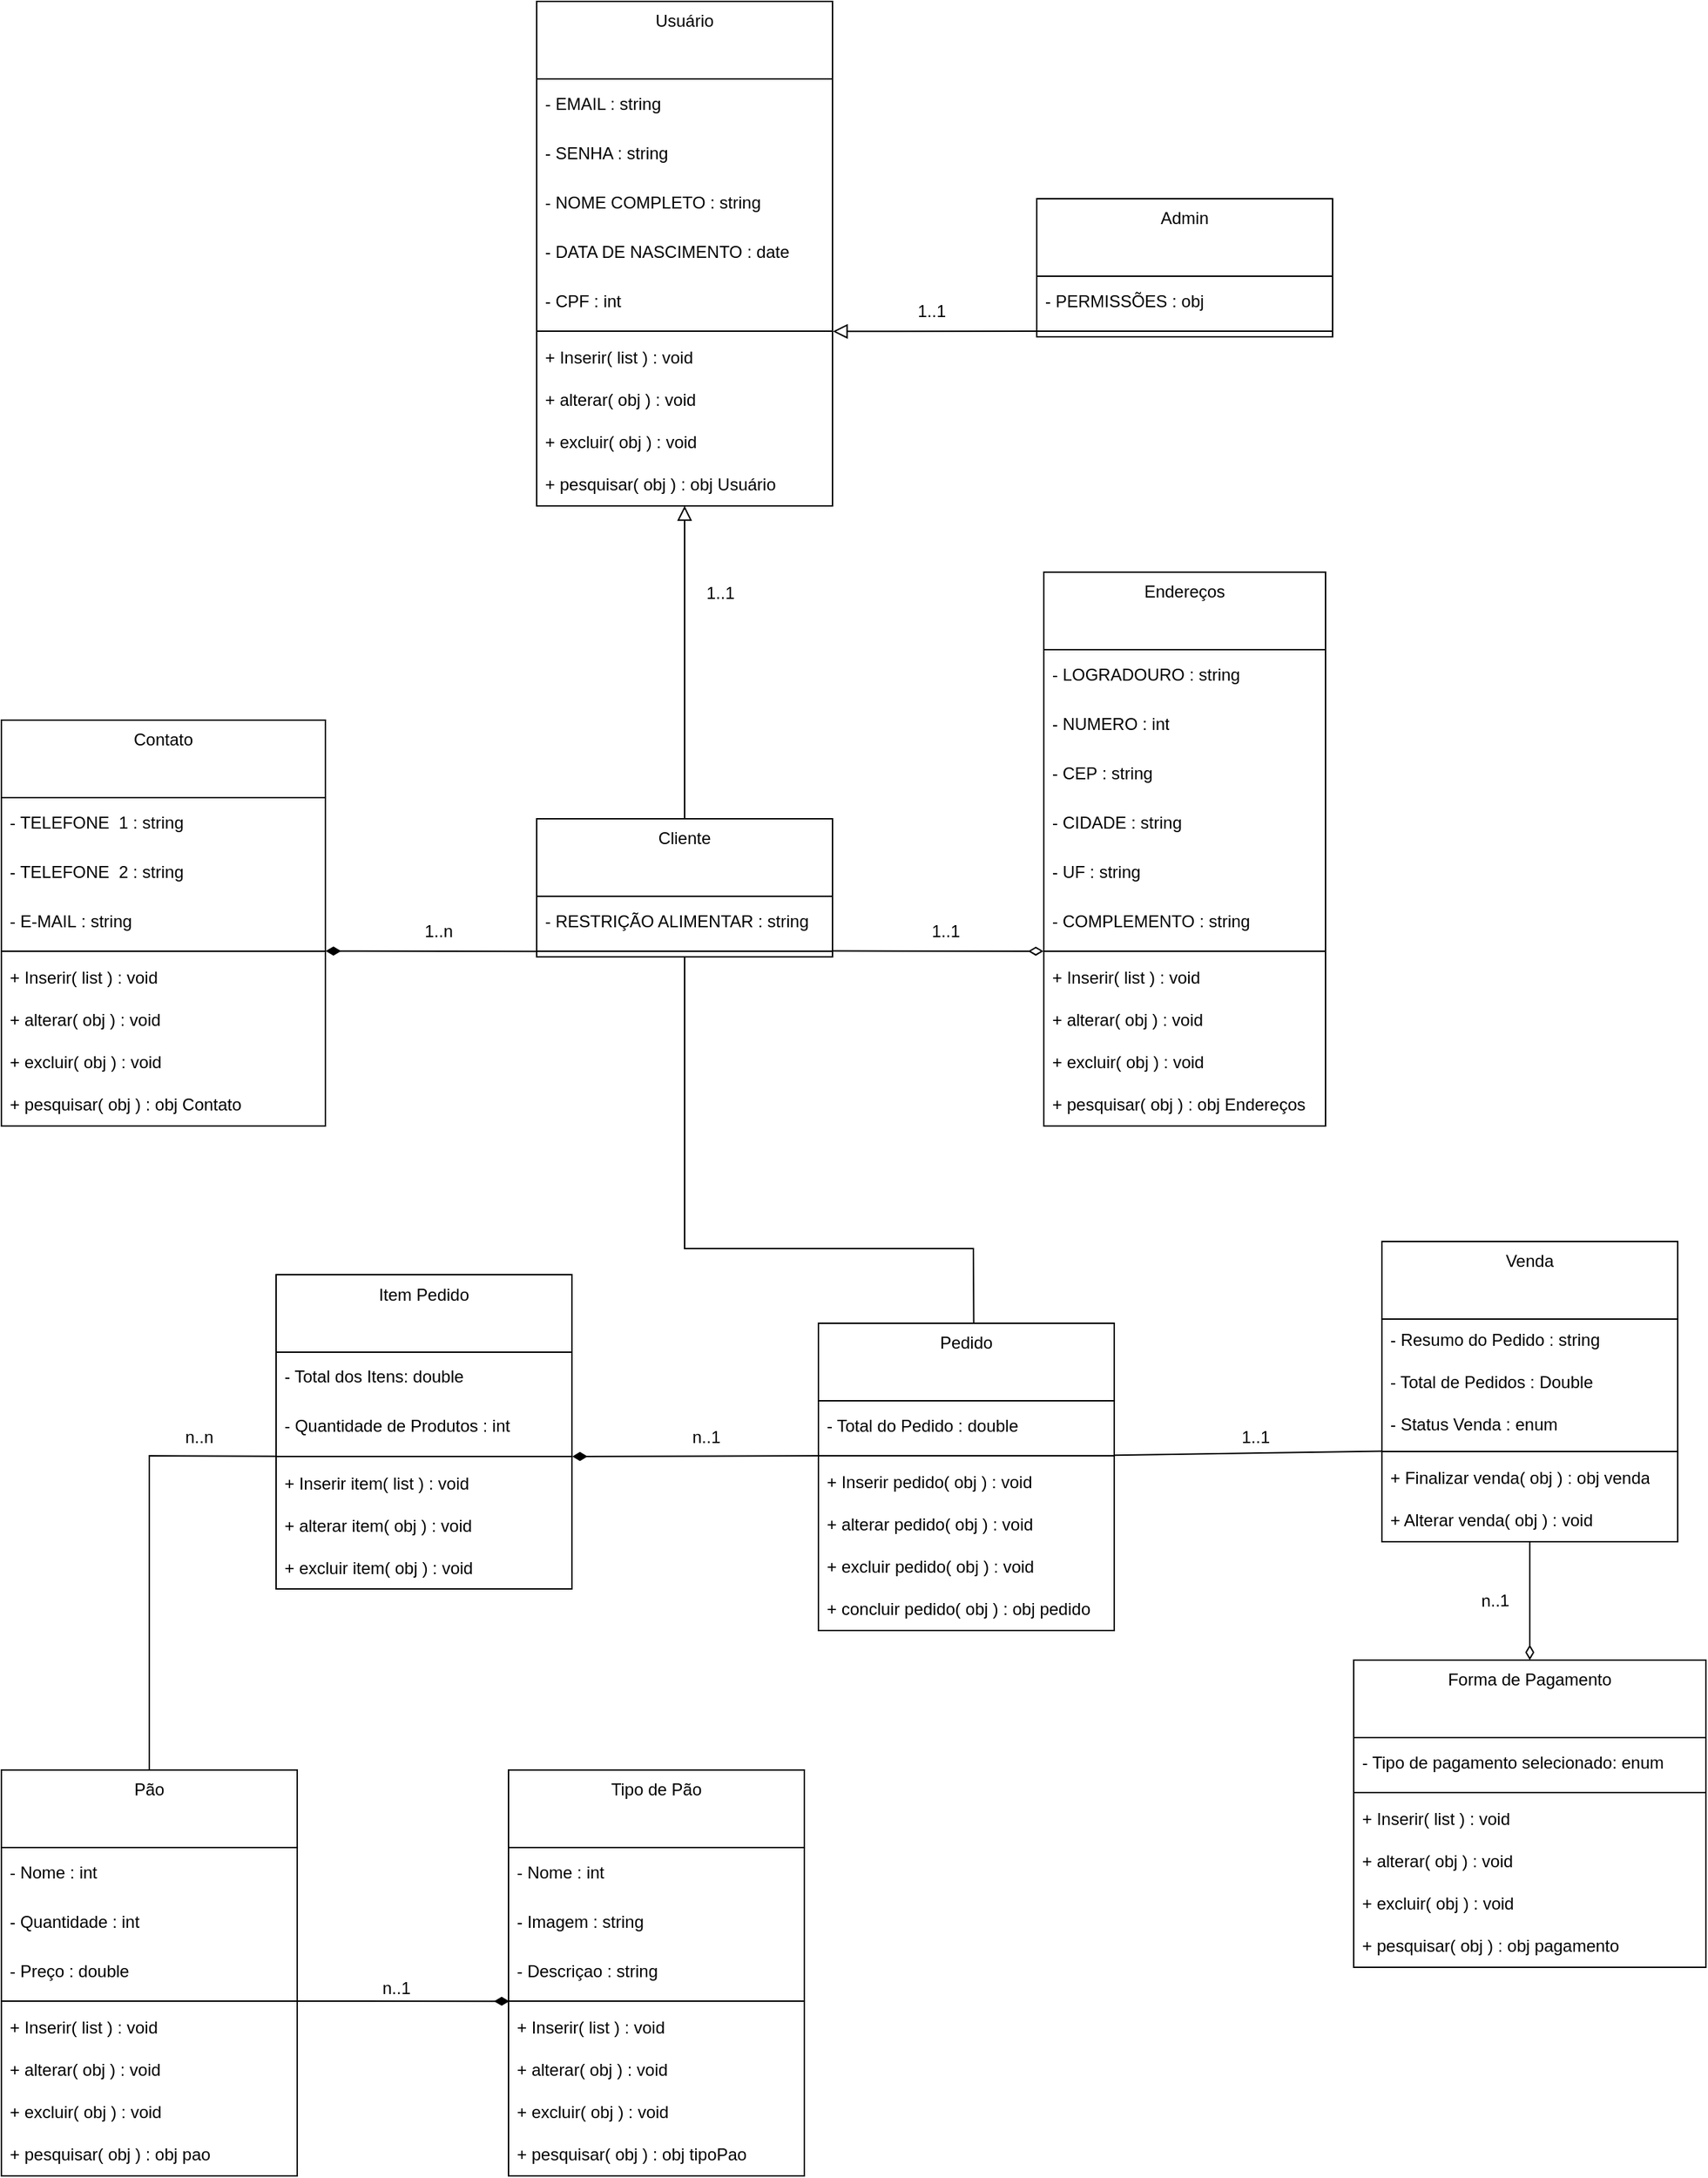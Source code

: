 <mxfile version="22.0.4" type="github">
  <diagram name="Página-1" id="tgWVo5uK4F6GuyLVSYW2">
    <mxGraphModel dx="1679" dy="2283" grid="1" gridSize="10" guides="1" tooltips="1" connect="1" arrows="1" fold="1" page="1" pageScale="1" pageWidth="1920" pageHeight="1200" math="0" shadow="0">
      <root>
        <mxCell id="0" />
        <mxCell id="1" parent="0" />
        <mxCell id="wqTiMcuJJPnzFnuZAznY-1" value="Pão" style="swimlane;fontStyle=0;align=center;verticalAlign=top;childLayout=stackLayout;horizontal=1;startSize=55;horizontalStack=0;resizeParent=1;resizeParentMax=0;resizeLast=0;collapsible=0;marginBottom=0;html=1;whiteSpace=wrap;" parent="1" vertex="1">
          <mxGeometry x="460" y="795" width="210" height="288" as="geometry" />
        </mxCell>
        <mxCell id="ot_1vHmXHA6oFnF6188Q-32" value="- Nome : int" style="text;html=1;strokeColor=none;fillColor=none;align=left;verticalAlign=middle;spacingLeft=4;spacingRight=4;overflow=hidden;rotatable=0;points=[[0,0.5],[1,0.5]];portConstraint=eastwest;whiteSpace=wrap;" parent="wqTiMcuJJPnzFnuZAznY-1" vertex="1">
          <mxGeometry y="55" width="210" height="35" as="geometry" />
        </mxCell>
        <mxCell id="wqTiMcuJJPnzFnuZAznY-24" value="- Quantidade : int" style="text;html=1;strokeColor=none;fillColor=none;align=left;verticalAlign=middle;spacingLeft=4;spacingRight=4;overflow=hidden;rotatable=0;points=[[0,0.5],[1,0.5]];portConstraint=eastwest;whiteSpace=wrap;" parent="wqTiMcuJJPnzFnuZAznY-1" vertex="1">
          <mxGeometry y="90" width="210" height="35" as="geometry" />
        </mxCell>
        <mxCell id="ot_1vHmXHA6oFnF6188Q-12" value="- Preço : double" style="text;html=1;strokeColor=none;fillColor=none;align=left;verticalAlign=middle;spacingLeft=4;spacingRight=4;overflow=hidden;rotatable=0;points=[[0,0.5],[1,0.5]];portConstraint=eastwest;whiteSpace=wrap;" parent="wqTiMcuJJPnzFnuZAznY-1" vertex="1">
          <mxGeometry y="125" width="210" height="35" as="geometry" />
        </mxCell>
        <mxCell id="wqTiMcuJJPnzFnuZAznY-6" value="" style="line;strokeWidth=1;fillColor=none;align=left;verticalAlign=middle;spacingTop=-1;spacingLeft=3;spacingRight=3;rotatable=0;labelPosition=right;points=[];portConstraint=eastwest;" parent="wqTiMcuJJPnzFnuZAznY-1" vertex="1">
          <mxGeometry y="160" width="210" height="8" as="geometry" />
        </mxCell>
        <mxCell id="wqTiMcuJJPnzFnuZAznY-22" value="+ Inserir( list ) : void" style="text;html=1;strokeColor=none;fillColor=none;align=left;verticalAlign=middle;spacingLeft=4;spacingRight=4;overflow=hidden;rotatable=0;points=[[0,0.5],[1,0.5]];portConstraint=eastwest;whiteSpace=wrap;" parent="wqTiMcuJJPnzFnuZAznY-1" vertex="1">
          <mxGeometry y="168" width="210" height="30" as="geometry" />
        </mxCell>
        <mxCell id="wqTiMcuJJPnzFnuZAznY-14" value="+ alterar( obj ) : void" style="text;html=1;strokeColor=none;fillColor=none;align=left;verticalAlign=middle;spacingLeft=4;spacingRight=4;overflow=hidden;rotatable=0;points=[[0,0.5],[1,0.5]];portConstraint=eastwest;whiteSpace=wrap;" parent="wqTiMcuJJPnzFnuZAznY-1" vertex="1">
          <mxGeometry y="198" width="210" height="30" as="geometry" />
        </mxCell>
        <mxCell id="wqTiMcuJJPnzFnuZAznY-15" value="+ excluir( obj ) : void" style="text;html=1;strokeColor=none;fillColor=none;align=left;verticalAlign=middle;spacingLeft=4;spacingRight=4;overflow=hidden;rotatable=0;points=[[0,0.5],[1,0.5]];portConstraint=eastwest;whiteSpace=wrap;" parent="wqTiMcuJJPnzFnuZAznY-1" vertex="1">
          <mxGeometry y="228" width="210" height="30" as="geometry" />
        </mxCell>
        <mxCell id="wqTiMcuJJPnzFnuZAznY-16" value="+ pesquisar( obj ) : obj pao" style="text;html=1;strokeColor=none;fillColor=none;align=left;verticalAlign=middle;spacingLeft=4;spacingRight=4;overflow=hidden;rotatable=0;points=[[0,0.5],[1,0.5]];portConstraint=eastwest;whiteSpace=wrap;" parent="wqTiMcuJJPnzFnuZAznY-1" vertex="1">
          <mxGeometry y="258" width="210" height="30" as="geometry" />
        </mxCell>
        <mxCell id="pHOyPb8VTbjEpK4Q0e7u-1" value="Cliente" style="swimlane;fontStyle=0;align=center;verticalAlign=top;childLayout=stackLayout;horizontal=1;startSize=55;horizontalStack=0;resizeParent=1;resizeParentMax=0;resizeLast=0;collapsible=0;marginBottom=0;html=1;whiteSpace=wrap;" parent="1" vertex="1">
          <mxGeometry x="840" y="120" width="210" height="98" as="geometry" />
        </mxCell>
        <mxCell id="pHOyPb8VTbjEpK4Q0e7u-6" value="- RESTRIÇÃO ALIMENTAR&amp;nbsp;: string" style="text;html=1;strokeColor=none;fillColor=none;align=left;verticalAlign=middle;spacingLeft=4;spacingRight=4;overflow=hidden;rotatable=0;points=[[0,0.5],[1,0.5]];portConstraint=eastwest;whiteSpace=wrap;" parent="pHOyPb8VTbjEpK4Q0e7u-1" vertex="1">
          <mxGeometry y="55" width="210" height="35" as="geometry" />
        </mxCell>
        <mxCell id="pHOyPb8VTbjEpK4Q0e7u-7" value="" style="line;strokeWidth=1;fillColor=none;align=left;verticalAlign=middle;spacingTop=-1;spacingLeft=3;spacingRight=3;rotatable=0;labelPosition=right;points=[];portConstraint=eastwest;" parent="pHOyPb8VTbjEpK4Q0e7u-1" vertex="1">
          <mxGeometry y="90" width="210" height="8" as="geometry" />
        </mxCell>
        <mxCell id="pHOyPb8VTbjEpK4Q0e7u-12" value="Endereços" style="swimlane;fontStyle=0;align=center;verticalAlign=top;childLayout=stackLayout;horizontal=1;startSize=55;horizontalStack=0;resizeParent=1;resizeParentMax=0;resizeLast=0;collapsible=0;marginBottom=0;html=1;whiteSpace=wrap;" parent="1" vertex="1">
          <mxGeometry x="1200" y="-55" width="200" height="393" as="geometry" />
        </mxCell>
        <mxCell id="pHOyPb8VTbjEpK4Q0e7u-13" value="-&amp;nbsp;LOGRADOURO&amp;nbsp;: string" style="text;html=1;strokeColor=none;fillColor=none;align=left;verticalAlign=middle;spacingLeft=4;spacingRight=4;overflow=hidden;rotatable=0;points=[[0,0.5],[1,0.5]];portConstraint=eastwest;whiteSpace=wrap;" parent="pHOyPb8VTbjEpK4Q0e7u-12" vertex="1">
          <mxGeometry y="55" width="200" height="35" as="geometry" />
        </mxCell>
        <mxCell id="pHOyPb8VTbjEpK4Q0e7u-14" value="-&amp;nbsp;NUMERO&amp;nbsp;: int" style="text;html=1;strokeColor=none;fillColor=none;align=left;verticalAlign=middle;spacingLeft=4;spacingRight=4;overflow=hidden;rotatable=0;points=[[0,0.5],[1,0.5]];portConstraint=eastwest;whiteSpace=wrap;" parent="pHOyPb8VTbjEpK4Q0e7u-12" vertex="1">
          <mxGeometry y="90" width="200" height="35" as="geometry" />
        </mxCell>
        <mxCell id="pHOyPb8VTbjEpK4Q0e7u-15" value="-&amp;nbsp;CEP&amp;nbsp;: string" style="text;html=1;strokeColor=none;fillColor=none;align=left;verticalAlign=middle;spacingLeft=4;spacingRight=4;overflow=hidden;rotatable=0;points=[[0,0.5],[1,0.5]];portConstraint=eastwest;whiteSpace=wrap;" parent="pHOyPb8VTbjEpK4Q0e7u-12" vertex="1">
          <mxGeometry y="125" width="200" height="35" as="geometry" />
        </mxCell>
        <mxCell id="pHOyPb8VTbjEpK4Q0e7u-16" value="-&amp;nbsp;CIDADE&amp;nbsp;: string" style="text;html=1;strokeColor=none;fillColor=none;align=left;verticalAlign=middle;spacingLeft=4;spacingRight=4;overflow=hidden;rotatable=0;points=[[0,0.5],[1,0.5]];portConstraint=eastwest;whiteSpace=wrap;" parent="pHOyPb8VTbjEpK4Q0e7u-12" vertex="1">
          <mxGeometry y="160" width="200" height="35" as="geometry" />
        </mxCell>
        <mxCell id="pHOyPb8VTbjEpK4Q0e7u-33" value="- UF : string" style="text;html=1;strokeColor=none;fillColor=none;align=left;verticalAlign=middle;spacingLeft=4;spacingRight=4;overflow=hidden;rotatable=0;points=[[0,0.5],[1,0.5]];portConstraint=eastwest;whiteSpace=wrap;" parent="pHOyPb8VTbjEpK4Q0e7u-12" vertex="1">
          <mxGeometry y="195" width="200" height="35" as="geometry" />
        </mxCell>
        <mxCell id="pHOyPb8VTbjEpK4Q0e7u-34" value="- COMPLEMENTO : string" style="text;html=1;strokeColor=none;fillColor=none;align=left;verticalAlign=middle;spacingLeft=4;spacingRight=4;overflow=hidden;rotatable=0;points=[[0,0.5],[1,0.5]];portConstraint=eastwest;whiteSpace=wrap;" parent="pHOyPb8VTbjEpK4Q0e7u-12" vertex="1">
          <mxGeometry y="230" width="200" height="35" as="geometry" />
        </mxCell>
        <mxCell id="pHOyPb8VTbjEpK4Q0e7u-17" value="" style="line;strokeWidth=1;fillColor=none;align=left;verticalAlign=middle;spacingTop=-1;spacingLeft=3;spacingRight=3;rotatable=0;labelPosition=right;points=[];portConstraint=eastwest;" parent="pHOyPb8VTbjEpK4Q0e7u-12" vertex="1">
          <mxGeometry y="265" width="200" height="8" as="geometry" />
        </mxCell>
        <mxCell id="pHOyPb8VTbjEpK4Q0e7u-18" value="+ Inserir( list ) : void" style="text;html=1;strokeColor=none;fillColor=none;align=left;verticalAlign=middle;spacingLeft=4;spacingRight=4;overflow=hidden;rotatable=0;points=[[0,0.5],[1,0.5]];portConstraint=eastwest;whiteSpace=wrap;" parent="pHOyPb8VTbjEpK4Q0e7u-12" vertex="1">
          <mxGeometry y="273" width="200" height="30" as="geometry" />
        </mxCell>
        <mxCell id="pHOyPb8VTbjEpK4Q0e7u-19" value="+ alterar( obj ) : void" style="text;html=1;strokeColor=none;fillColor=none;align=left;verticalAlign=middle;spacingLeft=4;spacingRight=4;overflow=hidden;rotatable=0;points=[[0,0.5],[1,0.5]];portConstraint=eastwest;whiteSpace=wrap;" parent="pHOyPb8VTbjEpK4Q0e7u-12" vertex="1">
          <mxGeometry y="303" width="200" height="30" as="geometry" />
        </mxCell>
        <mxCell id="pHOyPb8VTbjEpK4Q0e7u-20" value="+ excluir( obj ) : void" style="text;html=1;strokeColor=none;fillColor=none;align=left;verticalAlign=middle;spacingLeft=4;spacingRight=4;overflow=hidden;rotatable=0;points=[[0,0.5],[1,0.5]];portConstraint=eastwest;whiteSpace=wrap;" parent="pHOyPb8VTbjEpK4Q0e7u-12" vertex="1">
          <mxGeometry y="333" width="200" height="30" as="geometry" />
        </mxCell>
        <mxCell id="pHOyPb8VTbjEpK4Q0e7u-21" value="+ pesquisar( obj ) : obj&amp;nbsp;Endereços" style="text;html=1;strokeColor=none;fillColor=none;align=left;verticalAlign=middle;spacingLeft=4;spacingRight=4;overflow=hidden;rotatable=0;points=[[0,0.5],[1,0.5]];portConstraint=eastwest;whiteSpace=wrap;" parent="pHOyPb8VTbjEpK4Q0e7u-12" vertex="1">
          <mxGeometry y="363" width="200" height="30" as="geometry" />
        </mxCell>
        <mxCell id="pHOyPb8VTbjEpK4Q0e7u-22" value="Contato" style="swimlane;fontStyle=0;align=center;verticalAlign=top;childLayout=stackLayout;horizontal=1;startSize=55;horizontalStack=0;resizeParent=1;resizeParentMax=0;resizeLast=0;collapsible=0;marginBottom=0;html=1;whiteSpace=wrap;" parent="1" vertex="1">
          <mxGeometry x="460" y="50" width="230" height="288" as="geometry" />
        </mxCell>
        <mxCell id="pHOyPb8VTbjEpK4Q0e7u-23" value="-&amp;nbsp;TELEFONE&amp;nbsp; 1&amp;nbsp;: string" style="text;html=1;strokeColor=none;fillColor=none;align=left;verticalAlign=middle;spacingLeft=4;spacingRight=4;overflow=hidden;rotatable=0;points=[[0,0.5],[1,0.5]];portConstraint=eastwest;whiteSpace=wrap;" parent="pHOyPb8VTbjEpK4Q0e7u-22" vertex="1">
          <mxGeometry y="55" width="230" height="35" as="geometry" />
        </mxCell>
        <mxCell id="pHOyPb8VTbjEpK4Q0e7u-24" value="-&amp;nbsp;TELEFONE&amp;nbsp; 2&amp;nbsp;: string" style="text;html=1;strokeColor=none;fillColor=none;align=left;verticalAlign=middle;spacingLeft=4;spacingRight=4;overflow=hidden;rotatable=0;points=[[0,0.5],[1,0.5]];portConstraint=eastwest;whiteSpace=wrap;" parent="pHOyPb8VTbjEpK4Q0e7u-22" vertex="1">
          <mxGeometry y="90" width="230" height="35" as="geometry" />
        </mxCell>
        <mxCell id="pHOyPb8VTbjEpK4Q0e7u-25" value="-&amp;nbsp;E-MAIL&amp;nbsp;: string" style="text;html=1;strokeColor=none;fillColor=none;align=left;verticalAlign=middle;spacingLeft=4;spacingRight=4;overflow=hidden;rotatable=0;points=[[0,0.5],[1,0.5]];portConstraint=eastwest;whiteSpace=wrap;" parent="pHOyPb8VTbjEpK4Q0e7u-22" vertex="1">
          <mxGeometry y="125" width="230" height="35" as="geometry" />
        </mxCell>
        <mxCell id="pHOyPb8VTbjEpK4Q0e7u-27" value="" style="line;strokeWidth=1;fillColor=none;align=left;verticalAlign=middle;spacingTop=-1;spacingLeft=3;spacingRight=3;rotatable=0;labelPosition=right;points=[];portConstraint=eastwest;" parent="pHOyPb8VTbjEpK4Q0e7u-22" vertex="1">
          <mxGeometry y="160" width="230" height="8" as="geometry" />
        </mxCell>
        <mxCell id="pHOyPb8VTbjEpK4Q0e7u-28" value="+ Inserir( list ) : void" style="text;html=1;strokeColor=none;fillColor=none;align=left;verticalAlign=middle;spacingLeft=4;spacingRight=4;overflow=hidden;rotatable=0;points=[[0,0.5],[1,0.5]];portConstraint=eastwest;whiteSpace=wrap;" parent="pHOyPb8VTbjEpK4Q0e7u-22" vertex="1">
          <mxGeometry y="168" width="230" height="30" as="geometry" />
        </mxCell>
        <mxCell id="pHOyPb8VTbjEpK4Q0e7u-29" value="+ alterar( obj ) : void" style="text;html=1;strokeColor=none;fillColor=none;align=left;verticalAlign=middle;spacingLeft=4;spacingRight=4;overflow=hidden;rotatable=0;points=[[0,0.5],[1,0.5]];portConstraint=eastwest;whiteSpace=wrap;" parent="pHOyPb8VTbjEpK4Q0e7u-22" vertex="1">
          <mxGeometry y="198" width="230" height="30" as="geometry" />
        </mxCell>
        <mxCell id="pHOyPb8VTbjEpK4Q0e7u-30" value="+ excluir( obj ) : void" style="text;html=1;strokeColor=none;fillColor=none;align=left;verticalAlign=middle;spacingLeft=4;spacingRight=4;overflow=hidden;rotatable=0;points=[[0,0.5],[1,0.5]];portConstraint=eastwest;whiteSpace=wrap;" parent="pHOyPb8VTbjEpK4Q0e7u-22" vertex="1">
          <mxGeometry y="228" width="230" height="30" as="geometry" />
        </mxCell>
        <mxCell id="pHOyPb8VTbjEpK4Q0e7u-31" value="+ pesquisar( obj ) : obj Contato" style="text;html=1;strokeColor=none;fillColor=none;align=left;verticalAlign=middle;spacingLeft=4;spacingRight=4;overflow=hidden;rotatable=0;points=[[0,0.5],[1,0.5]];portConstraint=eastwest;whiteSpace=wrap;" parent="pHOyPb8VTbjEpK4Q0e7u-22" vertex="1">
          <mxGeometry y="258" width="230" height="30" as="geometry" />
        </mxCell>
        <mxCell id="t2j85gYV1BmzlE46DpTW-1" value="Tipo de Pão" style="swimlane;fontStyle=0;align=center;verticalAlign=top;childLayout=stackLayout;horizontal=1;startSize=55;horizontalStack=0;resizeParent=1;resizeParentMax=0;resizeLast=0;collapsible=0;marginBottom=0;html=1;whiteSpace=wrap;" parent="1" vertex="1">
          <mxGeometry x="820" y="795" width="210" height="288" as="geometry" />
        </mxCell>
        <mxCell id="t2j85gYV1BmzlE46DpTW-2" value="- Nome : int" style="text;html=1;strokeColor=none;fillColor=none;align=left;verticalAlign=middle;spacingLeft=4;spacingRight=4;overflow=hidden;rotatable=0;points=[[0,0.5],[1,0.5]];portConstraint=eastwest;whiteSpace=wrap;" parent="t2j85gYV1BmzlE46DpTW-1" vertex="1">
          <mxGeometry y="55" width="210" height="35" as="geometry" />
        </mxCell>
        <mxCell id="t2j85gYV1BmzlE46DpTW-6" value="- Imagem : string" style="text;html=1;strokeColor=none;fillColor=none;align=left;verticalAlign=middle;spacingLeft=4;spacingRight=4;overflow=hidden;rotatable=0;points=[[0,0.5],[1,0.5]];portConstraint=eastwest;whiteSpace=wrap;" parent="t2j85gYV1BmzlE46DpTW-1" vertex="1">
          <mxGeometry y="90" width="210" height="35" as="geometry" />
        </mxCell>
        <mxCell id="t2j85gYV1BmzlE46DpTW-7" value="- Descriçao : string" style="text;html=1;strokeColor=none;fillColor=none;align=left;verticalAlign=middle;spacingLeft=4;spacingRight=4;overflow=hidden;rotatable=0;points=[[0,0.5],[1,0.5]];portConstraint=eastwest;whiteSpace=wrap;" parent="t2j85gYV1BmzlE46DpTW-1" vertex="1">
          <mxGeometry y="125" width="210" height="35" as="geometry" />
        </mxCell>
        <mxCell id="t2j85gYV1BmzlE46DpTW-8" value="" style="line;strokeWidth=1;fillColor=none;align=left;verticalAlign=middle;spacingTop=-1;spacingLeft=3;spacingRight=3;rotatable=0;labelPosition=right;points=[];portConstraint=eastwest;" parent="t2j85gYV1BmzlE46DpTW-1" vertex="1">
          <mxGeometry y="160" width="210" height="8" as="geometry" />
        </mxCell>
        <mxCell id="t2j85gYV1BmzlE46DpTW-9" value="+ Inserir( list ) : void" style="text;html=1;strokeColor=none;fillColor=none;align=left;verticalAlign=middle;spacingLeft=4;spacingRight=4;overflow=hidden;rotatable=0;points=[[0,0.5],[1,0.5]];portConstraint=eastwest;whiteSpace=wrap;" parent="t2j85gYV1BmzlE46DpTW-1" vertex="1">
          <mxGeometry y="168" width="210" height="30" as="geometry" />
        </mxCell>
        <mxCell id="t2j85gYV1BmzlE46DpTW-10" value="+ alterar( obj ) : void" style="text;html=1;strokeColor=none;fillColor=none;align=left;verticalAlign=middle;spacingLeft=4;spacingRight=4;overflow=hidden;rotatable=0;points=[[0,0.5],[1,0.5]];portConstraint=eastwest;whiteSpace=wrap;" parent="t2j85gYV1BmzlE46DpTW-1" vertex="1">
          <mxGeometry y="198" width="210" height="30" as="geometry" />
        </mxCell>
        <mxCell id="t2j85gYV1BmzlE46DpTW-11" value="+ excluir( obj ) : void" style="text;html=1;strokeColor=none;fillColor=none;align=left;verticalAlign=middle;spacingLeft=4;spacingRight=4;overflow=hidden;rotatable=0;points=[[0,0.5],[1,0.5]];portConstraint=eastwest;whiteSpace=wrap;" parent="t2j85gYV1BmzlE46DpTW-1" vertex="1">
          <mxGeometry y="228" width="210" height="30" as="geometry" />
        </mxCell>
        <mxCell id="t2j85gYV1BmzlE46DpTW-12" value="+ pesquisar( obj ) : obj tipoPao" style="text;html=1;strokeColor=none;fillColor=none;align=left;verticalAlign=middle;spacingLeft=4;spacingRight=4;overflow=hidden;rotatable=0;points=[[0,0.5],[1,0.5]];portConstraint=eastwest;whiteSpace=wrap;" parent="t2j85gYV1BmzlE46DpTW-1" vertex="1">
          <mxGeometry y="258" width="210" height="30" as="geometry" />
        </mxCell>
        <mxCell id="DQsS1FKul_f-ivVVrC3i-1" value="Item Pedido" style="swimlane;fontStyle=0;align=center;verticalAlign=top;childLayout=stackLayout;horizontal=1;startSize=55;horizontalStack=0;resizeParent=1;resizeParentMax=0;resizeLast=0;collapsible=0;marginBottom=0;html=1;whiteSpace=wrap;" parent="1" vertex="1">
          <mxGeometry x="655" y="443.5" width="210" height="223" as="geometry" />
        </mxCell>
        <mxCell id="DQsS1FKul_f-ivVVrC3i-2" value="- Total dos Itens: double" style="text;html=1;strokeColor=none;fillColor=none;align=left;verticalAlign=middle;spacingLeft=4;spacingRight=4;overflow=hidden;rotatable=0;points=[[0,0.5],[1,0.5]];portConstraint=eastwest;whiteSpace=wrap;" parent="DQsS1FKul_f-ivVVrC3i-1" vertex="1">
          <mxGeometry y="55" width="210" height="35" as="geometry" />
        </mxCell>
        <mxCell id="DQsS1FKul_f-ivVVrC3i-3" value="- Quantidade de Produtos : int" style="text;html=1;strokeColor=none;fillColor=none;align=left;verticalAlign=middle;spacingLeft=4;spacingRight=4;overflow=hidden;rotatable=0;points=[[0,0.5],[1,0.5]];portConstraint=eastwest;whiteSpace=wrap;" parent="DQsS1FKul_f-ivVVrC3i-1" vertex="1">
          <mxGeometry y="90" width="210" height="35" as="geometry" />
        </mxCell>
        <mxCell id="DQsS1FKul_f-ivVVrC3i-5" value="" style="line;strokeWidth=1;fillColor=none;align=left;verticalAlign=middle;spacingTop=-1;spacingLeft=3;spacingRight=3;rotatable=0;labelPosition=right;points=[];portConstraint=eastwest;" parent="DQsS1FKul_f-ivVVrC3i-1" vertex="1">
          <mxGeometry y="125" width="210" height="8" as="geometry" />
        </mxCell>
        <mxCell id="DQsS1FKul_f-ivVVrC3i-6" value="+ Inserir item( list ) : void" style="text;html=1;strokeColor=none;fillColor=none;align=left;verticalAlign=middle;spacingLeft=4;spacingRight=4;overflow=hidden;rotatable=0;points=[[0,0.5],[1,0.5]];portConstraint=eastwest;whiteSpace=wrap;" parent="DQsS1FKul_f-ivVVrC3i-1" vertex="1">
          <mxGeometry y="133" width="210" height="30" as="geometry" />
        </mxCell>
        <mxCell id="DQsS1FKul_f-ivVVrC3i-7" value="+ alterar item( obj ) : void" style="text;html=1;strokeColor=none;fillColor=none;align=left;verticalAlign=middle;spacingLeft=4;spacingRight=4;overflow=hidden;rotatable=0;points=[[0,0.5],[1,0.5]];portConstraint=eastwest;whiteSpace=wrap;" parent="DQsS1FKul_f-ivVVrC3i-1" vertex="1">
          <mxGeometry y="163" width="210" height="30" as="geometry" />
        </mxCell>
        <mxCell id="DQsS1FKul_f-ivVVrC3i-8" value="+ excluir item( obj ) : void" style="text;html=1;strokeColor=none;fillColor=none;align=left;verticalAlign=middle;spacingLeft=4;spacingRight=4;overflow=hidden;rotatable=0;points=[[0,0.5],[1,0.5]];portConstraint=eastwest;whiteSpace=wrap;" parent="DQsS1FKul_f-ivVVrC3i-1" vertex="1">
          <mxGeometry y="193" width="210" height="30" as="geometry" />
        </mxCell>
        <mxCell id="DQsS1FKul_f-ivVVrC3i-14" value="Pedido" style="swimlane;fontStyle=0;align=center;verticalAlign=top;childLayout=stackLayout;horizontal=1;startSize=55;horizontalStack=0;resizeParent=1;resizeParentMax=0;resizeLast=0;collapsible=0;marginBottom=0;html=1;whiteSpace=wrap;" parent="1" vertex="1">
          <mxGeometry x="1040" y="478" width="210" height="218" as="geometry" />
        </mxCell>
        <mxCell id="DQsS1FKul_f-ivVVrC3i-15" value="- Total do Pedido : double" style="text;html=1;strokeColor=none;fillColor=none;align=left;verticalAlign=middle;spacingLeft=4;spacingRight=4;overflow=hidden;rotatable=0;points=[[0,0.5],[1,0.5]];portConstraint=eastwest;whiteSpace=wrap;" parent="DQsS1FKul_f-ivVVrC3i-14" vertex="1">
          <mxGeometry y="55" width="210" height="35" as="geometry" />
        </mxCell>
        <mxCell id="DQsS1FKul_f-ivVVrC3i-17" value="" style="line;strokeWidth=1;fillColor=none;align=left;verticalAlign=middle;spacingTop=-1;spacingLeft=3;spacingRight=3;rotatable=0;labelPosition=right;points=[];portConstraint=eastwest;" parent="DQsS1FKul_f-ivVVrC3i-14" vertex="1">
          <mxGeometry y="90" width="210" height="8" as="geometry" />
        </mxCell>
        <mxCell id="DQsS1FKul_f-ivVVrC3i-18" value="+ Inserir pedido( obj ) : void" style="text;html=1;strokeColor=none;fillColor=none;align=left;verticalAlign=middle;spacingLeft=4;spacingRight=4;overflow=hidden;rotatable=0;points=[[0,0.5],[1,0.5]];portConstraint=eastwest;whiteSpace=wrap;" parent="DQsS1FKul_f-ivVVrC3i-14" vertex="1">
          <mxGeometry y="98" width="210" height="30" as="geometry" />
        </mxCell>
        <mxCell id="DQsS1FKul_f-ivVVrC3i-19" value="+ alterar pedido( obj ) : void" style="text;html=1;strokeColor=none;fillColor=none;align=left;verticalAlign=middle;spacingLeft=4;spacingRight=4;overflow=hidden;rotatable=0;points=[[0,0.5],[1,0.5]];portConstraint=eastwest;whiteSpace=wrap;" parent="DQsS1FKul_f-ivVVrC3i-14" vertex="1">
          <mxGeometry y="128" width="210" height="30" as="geometry" />
        </mxCell>
        <mxCell id="DQsS1FKul_f-ivVVrC3i-20" value="+ excluir pedido( obj ) : void" style="text;html=1;strokeColor=none;fillColor=none;align=left;verticalAlign=middle;spacingLeft=4;spacingRight=4;overflow=hidden;rotatable=0;points=[[0,0.5],[1,0.5]];portConstraint=eastwest;whiteSpace=wrap;" parent="DQsS1FKul_f-ivVVrC3i-14" vertex="1">
          <mxGeometry y="158" width="210" height="30" as="geometry" />
        </mxCell>
        <mxCell id="DQsS1FKul_f-ivVVrC3i-21" value="+ concluir pedido( obj ) : obj pedido" style="text;html=1;strokeColor=none;fillColor=none;align=left;verticalAlign=middle;spacingLeft=4;spacingRight=4;overflow=hidden;rotatable=0;points=[[0,0.5],[1,0.5]];portConstraint=eastwest;whiteSpace=wrap;" parent="DQsS1FKul_f-ivVVrC3i-14" vertex="1">
          <mxGeometry y="188" width="210" height="30" as="geometry" />
        </mxCell>
        <mxCell id="yziJ-wSPeDQb355-OIzr-1" value="Forma de Pagamento" style="swimlane;fontStyle=0;align=center;verticalAlign=top;childLayout=stackLayout;horizontal=1;startSize=55;horizontalStack=0;resizeParent=1;resizeParentMax=0;resizeLast=0;collapsible=0;marginBottom=0;html=1;whiteSpace=wrap;" parent="1" vertex="1">
          <mxGeometry x="1420" y="717" width="250" height="218" as="geometry" />
        </mxCell>
        <mxCell id="yziJ-wSPeDQb355-OIzr-2" value="- Tipo de pagamento selecionado: enum" style="text;html=1;strokeColor=none;fillColor=none;align=left;verticalAlign=middle;spacingLeft=4;spacingRight=4;overflow=hidden;rotatable=0;points=[[0,0.5],[1,0.5]];portConstraint=eastwest;whiteSpace=wrap;" parent="yziJ-wSPeDQb355-OIzr-1" vertex="1">
          <mxGeometry y="55" width="250" height="35" as="geometry" />
        </mxCell>
        <mxCell id="yziJ-wSPeDQb355-OIzr-3" value="" style="line;strokeWidth=1;fillColor=none;align=left;verticalAlign=middle;spacingTop=-1;spacingLeft=3;spacingRight=3;rotatable=0;labelPosition=right;points=[];portConstraint=eastwest;" parent="yziJ-wSPeDQb355-OIzr-1" vertex="1">
          <mxGeometry y="90" width="250" height="8" as="geometry" />
        </mxCell>
        <mxCell id="yziJ-wSPeDQb355-OIzr-4" value="+ Inserir( list ) : void" style="text;html=1;strokeColor=none;fillColor=none;align=left;verticalAlign=middle;spacingLeft=4;spacingRight=4;overflow=hidden;rotatable=0;points=[[0,0.5],[1,0.5]];portConstraint=eastwest;whiteSpace=wrap;" parent="yziJ-wSPeDQb355-OIzr-1" vertex="1">
          <mxGeometry y="98" width="250" height="30" as="geometry" />
        </mxCell>
        <mxCell id="f4AOrCreGCm4i5D6nNi9-18" value="+ alterar( obj ) : void" style="text;html=1;strokeColor=none;fillColor=none;align=left;verticalAlign=middle;spacingLeft=4;spacingRight=4;overflow=hidden;rotatable=0;points=[[0,0.5],[1,0.5]];portConstraint=eastwest;whiteSpace=wrap;" vertex="1" parent="yziJ-wSPeDQb355-OIzr-1">
          <mxGeometry y="128" width="250" height="30" as="geometry" />
        </mxCell>
        <mxCell id="f4AOrCreGCm4i5D6nNi9-19" value="+ excluir( obj ) : void" style="text;html=1;strokeColor=none;fillColor=none;align=left;verticalAlign=middle;spacingLeft=4;spacingRight=4;overflow=hidden;rotatable=0;points=[[0,0.5],[1,0.5]];portConstraint=eastwest;whiteSpace=wrap;" vertex="1" parent="yziJ-wSPeDQb355-OIzr-1">
          <mxGeometry y="158" width="250" height="30" as="geometry" />
        </mxCell>
        <mxCell id="f4AOrCreGCm4i5D6nNi9-20" value="+ pesquisar( obj ) : obj pagamento" style="text;html=1;strokeColor=none;fillColor=none;align=left;verticalAlign=middle;spacingLeft=4;spacingRight=4;overflow=hidden;rotatable=0;points=[[0,0.5],[1,0.5]];portConstraint=eastwest;whiteSpace=wrap;" vertex="1" parent="yziJ-wSPeDQb355-OIzr-1">
          <mxGeometry y="188" width="250" height="30" as="geometry" />
        </mxCell>
        <mxCell id="yziJ-wSPeDQb355-OIzr-9" value="Venda" style="swimlane;fontStyle=0;align=center;verticalAlign=top;childLayout=stackLayout;horizontal=1;startSize=55;horizontalStack=0;resizeParent=1;resizeParentMax=0;resizeLast=0;collapsible=0;marginBottom=0;html=1;whiteSpace=wrap;" parent="1" vertex="1">
          <mxGeometry x="1440" y="420" width="210" height="213" as="geometry" />
        </mxCell>
        <mxCell id="f4AOrCreGCm4i5D6nNi9-23" value="- Resumo do Pedido : string" style="text;html=1;strokeColor=none;fillColor=none;align=left;verticalAlign=middle;spacingLeft=4;spacingRight=4;overflow=hidden;rotatable=0;points=[[0,0.5],[1,0.5]];portConstraint=eastwest;whiteSpace=wrap;" vertex="1" parent="yziJ-wSPeDQb355-OIzr-9">
          <mxGeometry y="55" width="210" height="30" as="geometry" />
        </mxCell>
        <mxCell id="f4AOrCreGCm4i5D6nNi9-22" value="- Total de Pedidos : Double" style="text;html=1;strokeColor=none;fillColor=none;align=left;verticalAlign=middle;spacingLeft=4;spacingRight=4;overflow=hidden;rotatable=0;points=[[0,0.5],[1,0.5]];portConstraint=eastwest;whiteSpace=wrap;" vertex="1" parent="yziJ-wSPeDQb355-OIzr-9">
          <mxGeometry y="85" width="210" height="30" as="geometry" />
        </mxCell>
        <mxCell id="f4AOrCreGCm4i5D6nNi9-25" value="- Status Venda : enum" style="text;html=1;strokeColor=none;fillColor=none;align=left;verticalAlign=middle;spacingLeft=4;spacingRight=4;overflow=hidden;rotatable=0;points=[[0,0.5],[1,0.5]];portConstraint=eastwest;whiteSpace=wrap;" vertex="1" parent="yziJ-wSPeDQb355-OIzr-9">
          <mxGeometry y="115" width="210" height="30" as="geometry" />
        </mxCell>
        <mxCell id="yziJ-wSPeDQb355-OIzr-11" value="" style="line;strokeWidth=1;fillColor=none;align=left;verticalAlign=middle;spacingTop=-1;spacingLeft=3;spacingRight=3;rotatable=0;labelPosition=right;points=[];portConstraint=eastwest;" parent="yziJ-wSPeDQb355-OIzr-9" vertex="1">
          <mxGeometry y="145" width="210" height="8" as="geometry" />
        </mxCell>
        <mxCell id="yziJ-wSPeDQb355-OIzr-12" value="+ Finalizar venda( obj ) : obj venda" style="text;html=1;strokeColor=none;fillColor=none;align=left;verticalAlign=middle;spacingLeft=4;spacingRight=4;overflow=hidden;rotatable=0;points=[[0,0.5],[1,0.5]];portConstraint=eastwest;whiteSpace=wrap;" parent="yziJ-wSPeDQb355-OIzr-9" vertex="1">
          <mxGeometry y="153" width="210" height="30" as="geometry" />
        </mxCell>
        <mxCell id="f4AOrCreGCm4i5D6nNi9-24" value="+ Alterar venda( obj ) : void" style="text;html=1;strokeColor=none;fillColor=none;align=left;verticalAlign=middle;spacingLeft=4;spacingRight=4;overflow=hidden;rotatable=0;points=[[0,0.5],[1,0.5]];portConstraint=eastwest;whiteSpace=wrap;" vertex="1" parent="yziJ-wSPeDQb355-OIzr-9">
          <mxGeometry y="183" width="210" height="30" as="geometry" />
        </mxCell>
        <mxCell id="yziJ-wSPeDQb355-OIzr-21" value="" style="endArrow=none;html=1;rounded=0;exitX=0.998;exitY=0.458;exitDx=0;exitDy=0;exitPerimeter=0;entryX=0.001;entryY=0.466;entryDx=0;entryDy=0;entryPerimeter=0;" parent="1" source="DQsS1FKul_f-ivVVrC3i-17" edge="1" target="yziJ-wSPeDQb355-OIzr-11">
          <mxGeometry width="50" height="50" relative="1" as="geometry">
            <mxPoint x="1330" y="645" as="sourcePoint" />
            <mxPoint x="1410" y="597" as="targetPoint" />
          </mxGeometry>
        </mxCell>
        <mxCell id="yziJ-wSPeDQb355-OIzr-22" value="" style="endArrow=none;startArrow=diamondThin;endFill=0;startFill=1;html=1;verticalAlign=bottom;labelBackgroundColor=none;strokeWidth=1;startSize=8;endSize=8;rounded=0;exitX=0.003;exitY=-0.131;exitDx=0;exitDy=0;exitPerimeter=0;" parent="1" source="t2j85gYV1BmzlE46DpTW-9" edge="1">
          <mxGeometry width="160" relative="1" as="geometry">
            <mxPoint x="650" y="943" as="sourcePoint" />
            <mxPoint x="670" y="959" as="targetPoint" />
          </mxGeometry>
        </mxCell>
        <mxCell id="yziJ-wSPeDQb355-OIzr-23" value="" style="endArrow=none;html=1;rounded=0;exitX=0.5;exitY=0;exitDx=0;exitDy=0;entryX=0.002;entryY=0.491;entryDx=0;entryDy=0;entryPerimeter=0;" parent="1" source="wqTiMcuJJPnzFnuZAznY-1" target="DQsS1FKul_f-ivVVrC3i-5" edge="1">
          <mxGeometry width="50" height="50" relative="1" as="geometry">
            <mxPoint x="460" y="635" as="sourcePoint" />
            <mxPoint x="660" y="585" as="targetPoint" />
            <Array as="points">
              <mxPoint x="565" y="572" />
            </Array>
          </mxGeometry>
        </mxCell>
        <mxCell id="yziJ-wSPeDQb355-OIzr-24" value="" style="endArrow=none;startArrow=diamondThin;endFill=0;startFill=1;html=1;verticalAlign=bottom;labelBackgroundColor=none;strokeWidth=1;startSize=8;endSize=8;rounded=0;exitX=1.001;exitY=0.505;exitDx=0;exitDy=0;exitPerimeter=0;entryX=0;entryY=-0.133;entryDx=0;entryDy=0;entryPerimeter=0;" parent="1" source="DQsS1FKul_f-ivVVrC3i-5" target="DQsS1FKul_f-ivVVrC3i-18" edge="1">
          <mxGeometry width="160" relative="1" as="geometry">
            <mxPoint x="940" y="554" as="sourcePoint" />
            <mxPoint x="1090" y="572" as="targetPoint" />
          </mxGeometry>
        </mxCell>
        <mxCell id="yziJ-wSPeDQb355-OIzr-25" value="" style="endArrow=none;html=1;rounded=0;entryX=0.5;entryY=1;entryDx=0;entryDy=0;exitX=0.525;exitY=-0.001;exitDx=0;exitDy=0;exitPerimeter=0;" parent="1" source="DQsS1FKul_f-ivVVrC3i-14" target="pHOyPb8VTbjEpK4Q0e7u-1" edge="1">
          <mxGeometry width="50" height="50" relative="1" as="geometry">
            <mxPoint x="1070" y="495" as="sourcePoint" />
            <mxPoint x="945" y="338.66" as="targetPoint" />
            <Array as="points">
              <mxPoint x="1150" y="425" />
              <mxPoint x="945" y="425" />
            </Array>
          </mxGeometry>
        </mxCell>
        <mxCell id="yziJ-wSPeDQb355-OIzr-27" value="" style="endArrow=none;startArrow=diamondThin;endFill=0;startFill=1;html=1;verticalAlign=bottom;labelBackgroundColor=none;strokeWidth=1;startSize=8;endSize=8;rounded=0;exitX=1.001;exitY=0.479;exitDx=0;exitDy=0;exitPerimeter=0;entryX=0.001;entryY=0.509;entryDx=0;entryDy=0;entryPerimeter=0;" parent="1" source="pHOyPb8VTbjEpK4Q0e7u-27" edge="1" target="pHOyPb8VTbjEpK4Q0e7u-7">
          <mxGeometry width="160" relative="1" as="geometry">
            <mxPoint x="670" y="275" as="sourcePoint" />
            <mxPoint x="850" y="214" as="targetPoint" />
          </mxGeometry>
        </mxCell>
        <mxCell id="yziJ-wSPeDQb355-OIzr-30" value="n..1" style="text;html=1;align=center;verticalAlign=middle;resizable=0;points=[];autosize=1;strokeColor=none;fillColor=none;" parent="1" vertex="1">
          <mxGeometry x="720" y="935" width="40" height="30" as="geometry" />
        </mxCell>
        <mxCell id="yziJ-wSPeDQb355-OIzr-32" value="n..n" style="text;html=1;align=center;verticalAlign=middle;resizable=0;points=[];autosize=1;strokeColor=none;fillColor=none;" parent="1" vertex="1">
          <mxGeometry x="580" y="543.5" width="40" height="30" as="geometry" />
        </mxCell>
        <mxCell id="yziJ-wSPeDQb355-OIzr-33" value="n..1" style="text;html=1;align=center;verticalAlign=middle;resizable=0;points=[];autosize=1;strokeColor=none;fillColor=none;" parent="1" vertex="1">
          <mxGeometry x="940" y="543.5" width="40" height="30" as="geometry" />
        </mxCell>
        <mxCell id="yziJ-wSPeDQb355-OIzr-34" value="1..1" style="text;html=1;align=center;verticalAlign=middle;resizable=0;points=[];autosize=1;strokeColor=none;fillColor=none;" parent="1" vertex="1">
          <mxGeometry x="1330" y="543.5" width="40" height="30" as="geometry" />
        </mxCell>
        <mxCell id="yziJ-wSPeDQb355-OIzr-35" value="n..1" style="text;html=1;align=center;verticalAlign=middle;resizable=0;points=[];autosize=1;strokeColor=none;fillColor=none;horizontal=1;rotation=-1;" parent="1" vertex="1">
          <mxGeometry x="1500" y="660" width="40" height="30" as="geometry" />
        </mxCell>
        <mxCell id="yziJ-wSPeDQb355-OIzr-36" value="1..1" style="text;html=1;align=center;verticalAlign=middle;resizable=0;points=[];autosize=1;strokeColor=none;fillColor=none;" parent="1" vertex="1">
          <mxGeometry x="1110" y="185" width="40" height="30" as="geometry" />
        </mxCell>
        <mxCell id="yziJ-wSPeDQb355-OIzr-37" value="1..n" style="text;html=1;align=center;verticalAlign=middle;resizable=0;points=[];autosize=1;strokeColor=none;fillColor=none;" parent="1" vertex="1">
          <mxGeometry x="750" y="185" width="40" height="30" as="geometry" />
        </mxCell>
        <mxCell id="3xePXPka6MS9jQOiJ3o8-2" value="" style="endArrow=none;startArrow=diamondThin;endFill=0;startFill=0;html=1;verticalAlign=bottom;labelBackgroundColor=none;strokeWidth=1;startSize=8;endSize=8;rounded=0;entryX=0.998;entryY=0.476;entryDx=0;entryDy=0;entryPerimeter=0;exitX=-0.001;exitY=0.496;exitDx=0;exitDy=0;exitPerimeter=0;" parent="1" source="pHOyPb8VTbjEpK4Q0e7u-17" target="pHOyPb8VTbjEpK4Q0e7u-7" edge="1">
          <mxGeometry width="160" relative="1" as="geometry">
            <mxPoint x="990" y="365" as="sourcePoint" />
            <mxPoint x="1150" y="365" as="targetPoint" />
          </mxGeometry>
        </mxCell>
        <mxCell id="3xePXPka6MS9jQOiJ3o8-3" value="Usuário" style="swimlane;fontStyle=0;align=center;verticalAlign=top;childLayout=stackLayout;horizontal=1;startSize=55;horizontalStack=0;resizeParent=1;resizeParentMax=0;resizeLast=0;collapsible=0;marginBottom=0;html=1;whiteSpace=wrap;" parent="1" vertex="1">
          <mxGeometry x="840" y="-460" width="210" height="358" as="geometry" />
        </mxCell>
        <mxCell id="3xePXPka6MS9jQOiJ3o8-4" value="- EMAIL : string" style="text;html=1;strokeColor=none;fillColor=none;align=left;verticalAlign=middle;spacingLeft=4;spacingRight=4;overflow=hidden;rotatable=0;points=[[0,0.5],[1,0.5]];portConstraint=eastwest;whiteSpace=wrap;" parent="3xePXPka6MS9jQOiJ3o8-3" vertex="1">
          <mxGeometry y="55" width="210" height="35" as="geometry" />
        </mxCell>
        <mxCell id="f4AOrCreGCm4i5D6nNi9-3" value="- SENHA : string" style="text;html=1;strokeColor=none;fillColor=none;align=left;verticalAlign=middle;spacingLeft=4;spacingRight=4;overflow=hidden;rotatable=0;points=[[0,0.5],[1,0.5]];portConstraint=eastwest;whiteSpace=wrap;" vertex="1" parent="3xePXPka6MS9jQOiJ3o8-3">
          <mxGeometry y="90" width="210" height="35" as="geometry" />
        </mxCell>
        <mxCell id="f4AOrCreGCm4i5D6nNi9-2" value="-&amp;nbsp;NOME COMPLETO&amp;nbsp;: string" style="text;html=1;strokeColor=none;fillColor=none;align=left;verticalAlign=middle;spacingLeft=4;spacingRight=4;overflow=hidden;rotatable=0;points=[[0,0.5],[1,0.5]];portConstraint=eastwest;whiteSpace=wrap;" vertex="1" parent="3xePXPka6MS9jQOiJ3o8-3">
          <mxGeometry y="125" width="210" height="35" as="geometry" />
        </mxCell>
        <mxCell id="f4AOrCreGCm4i5D6nNi9-1" value="-&amp;nbsp;DATA DE NASCIMENTO&amp;nbsp;: date" style="text;html=1;strokeColor=none;fillColor=none;align=left;verticalAlign=middle;spacingLeft=4;spacingRight=4;overflow=hidden;rotatable=0;points=[[0,0.5],[1,0.5]];portConstraint=eastwest;whiteSpace=wrap;" vertex="1" parent="3xePXPka6MS9jQOiJ3o8-3">
          <mxGeometry y="160" width="210" height="35" as="geometry" />
        </mxCell>
        <mxCell id="f4AOrCreGCm4i5D6nNi9-5" value="-&amp;nbsp;CPF&amp;nbsp;: int" style="text;html=1;strokeColor=none;fillColor=none;align=left;verticalAlign=middle;spacingLeft=4;spacingRight=4;overflow=hidden;rotatable=0;points=[[0,0.5],[1,0.5]];portConstraint=eastwest;whiteSpace=wrap;" vertex="1" parent="3xePXPka6MS9jQOiJ3o8-3">
          <mxGeometry y="195" width="210" height="35" as="geometry" />
        </mxCell>
        <mxCell id="3xePXPka6MS9jQOiJ3o8-8" value="" style="line;strokeWidth=1;fillColor=none;align=left;verticalAlign=middle;spacingTop=-1;spacingLeft=3;spacingRight=3;rotatable=0;labelPosition=right;points=[];portConstraint=eastwest;" parent="3xePXPka6MS9jQOiJ3o8-3" vertex="1">
          <mxGeometry y="230" width="210" height="8" as="geometry" />
        </mxCell>
        <mxCell id="3xePXPka6MS9jQOiJ3o8-9" value="+ Inserir( list ) : void" style="text;html=1;strokeColor=none;fillColor=none;align=left;verticalAlign=middle;spacingLeft=4;spacingRight=4;overflow=hidden;rotatable=0;points=[[0,0.5],[1,0.5]];portConstraint=eastwest;whiteSpace=wrap;" parent="3xePXPka6MS9jQOiJ3o8-3" vertex="1">
          <mxGeometry y="238" width="210" height="30" as="geometry" />
        </mxCell>
        <mxCell id="3xePXPka6MS9jQOiJ3o8-10" value="+ alterar( obj ) : void" style="text;html=1;strokeColor=none;fillColor=none;align=left;verticalAlign=middle;spacingLeft=4;spacingRight=4;overflow=hidden;rotatable=0;points=[[0,0.5],[1,0.5]];portConstraint=eastwest;whiteSpace=wrap;" parent="3xePXPka6MS9jQOiJ3o8-3" vertex="1">
          <mxGeometry y="268" width="210" height="30" as="geometry" />
        </mxCell>
        <mxCell id="3xePXPka6MS9jQOiJ3o8-11" value="+ excluir( obj ) : void" style="text;html=1;strokeColor=none;fillColor=none;align=left;verticalAlign=middle;spacingLeft=4;spacingRight=4;overflow=hidden;rotatable=0;points=[[0,0.5],[1,0.5]];portConstraint=eastwest;whiteSpace=wrap;" parent="3xePXPka6MS9jQOiJ3o8-3" vertex="1">
          <mxGeometry y="298" width="210" height="30" as="geometry" />
        </mxCell>
        <mxCell id="3xePXPka6MS9jQOiJ3o8-12" value="+ pesquisar( obj ) : obj Usuário" style="text;html=1;strokeColor=none;fillColor=none;align=left;verticalAlign=middle;spacingLeft=4;spacingRight=4;overflow=hidden;rotatable=0;points=[[0,0.5],[1,0.5]];portConstraint=eastwest;whiteSpace=wrap;" parent="3xePXPka6MS9jQOiJ3o8-3" vertex="1">
          <mxGeometry y="328" width="210" height="30" as="geometry" />
        </mxCell>
        <mxCell id="3xePXPka6MS9jQOiJ3o8-36" value="" style="endArrow=block;html=1;rounded=0;align=center;verticalAlign=bottom;endFill=0;labelBackgroundColor=none;endSize=8;entryX=1.001;entryY=0.517;entryDx=0;entryDy=0;entryPerimeter=0;exitX=0;exitY=0.505;exitDx=0;exitDy=0;exitPerimeter=0;" parent="1" source="f4AOrCreGCm4i5D6nNi9-12" target="3xePXPka6MS9jQOiJ3o8-8" edge="1">
          <mxGeometry relative="1" as="geometry">
            <mxPoint x="1210" y="-435.768" as="sourcePoint" />
            <mxPoint x="1210" y="-155" as="targetPoint" />
          </mxGeometry>
        </mxCell>
        <mxCell id="3xePXPka6MS9jQOiJ3o8-37" value="" style="resizable=0;html=1;align=center;verticalAlign=top;labelBackgroundColor=none;" parent="3xePXPka6MS9jQOiJ3o8-36" connectable="0" vertex="1">
          <mxGeometry relative="1" as="geometry" />
        </mxCell>
        <mxCell id="3xePXPka6MS9jQOiJ3o8-38" value="" style="endArrow=block;html=1;rounded=0;align=center;verticalAlign=bottom;endFill=0;labelBackgroundColor=none;endSize=8;entryX=0.5;entryY=1;entryDx=0;entryDy=0;exitX=0.5;exitY=0;exitDx=0;exitDy=0;" parent="1" source="pHOyPb8VTbjEpK4Q0e7u-1" target="3xePXPka6MS9jQOiJ3o8-3" edge="1">
          <mxGeometry relative="1" as="geometry">
            <mxPoint x="1220" y="-286" as="sourcePoint" />
            <mxPoint x="1050" y="-286" as="targetPoint" />
          </mxGeometry>
        </mxCell>
        <mxCell id="3xePXPka6MS9jQOiJ3o8-39" value="" style="resizable=0;html=1;align=center;verticalAlign=top;labelBackgroundColor=none;" parent="3xePXPka6MS9jQOiJ3o8-38" connectable="0" vertex="1">
          <mxGeometry relative="1" as="geometry" />
        </mxCell>
        <mxCell id="3xePXPka6MS9jQOiJ3o8-42" value="1..1" style="text;html=1;align=center;verticalAlign=middle;resizable=0;points=[];autosize=1;strokeColor=none;fillColor=none;" parent="1" vertex="1">
          <mxGeometry x="950" y="-55" width="40" height="30" as="geometry" />
        </mxCell>
        <mxCell id="3xePXPka6MS9jQOiJ3o8-43" value="1..1" style="text;html=1;align=center;verticalAlign=middle;resizable=0;points=[];autosize=1;strokeColor=none;fillColor=none;" parent="1" vertex="1">
          <mxGeometry x="1100" y="-255" width="40" height="30" as="geometry" />
        </mxCell>
        <mxCell id="f4AOrCreGCm4i5D6nNi9-4" value="" style="endArrow=none;startArrow=diamondThin;endFill=0;startFill=0;html=1;verticalAlign=bottom;labelBackgroundColor=none;strokeWidth=1;startSize=8;endSize=8;rounded=0;entryX=0.5;entryY=1;entryDx=0;entryDy=0;exitX=0.5;exitY=0;exitDx=0;exitDy=0;" edge="1" parent="1" source="yziJ-wSPeDQb355-OIzr-1" target="yziJ-wSPeDQb355-OIzr-9">
          <mxGeometry width="160" relative="1" as="geometry">
            <mxPoint x="1440" y="827" as="sourcePoint" />
            <mxPoint x="1290" y="757" as="targetPoint" />
          </mxGeometry>
        </mxCell>
        <mxCell id="f4AOrCreGCm4i5D6nNi9-7" value="Admin" style="swimlane;fontStyle=0;align=center;verticalAlign=top;childLayout=stackLayout;horizontal=1;startSize=55;horizontalStack=0;resizeParent=1;resizeParentMax=0;resizeLast=0;collapsible=0;marginBottom=0;html=1;whiteSpace=wrap;" vertex="1" parent="1">
          <mxGeometry x="1195" y="-320" width="210" height="98" as="geometry" />
        </mxCell>
        <mxCell id="f4AOrCreGCm4i5D6nNi9-8" value="- PERMISSÕES : obj" style="text;html=1;strokeColor=none;fillColor=none;align=left;verticalAlign=middle;spacingLeft=4;spacingRight=4;overflow=hidden;rotatable=0;points=[[0,0.5],[1,0.5]];portConstraint=eastwest;whiteSpace=wrap;" vertex="1" parent="f4AOrCreGCm4i5D6nNi9-7">
          <mxGeometry y="55" width="210" height="35" as="geometry" />
        </mxCell>
        <mxCell id="f4AOrCreGCm4i5D6nNi9-12" value="" style="line;strokeWidth=1;fillColor=none;align=left;verticalAlign=middle;spacingTop=-1;spacingLeft=3;spacingRight=3;rotatable=0;labelPosition=right;points=[];portConstraint=eastwest;" vertex="1" parent="f4AOrCreGCm4i5D6nNi9-7">
          <mxGeometry y="90" width="210" height="8" as="geometry" />
        </mxCell>
      </root>
    </mxGraphModel>
  </diagram>
</mxfile>
